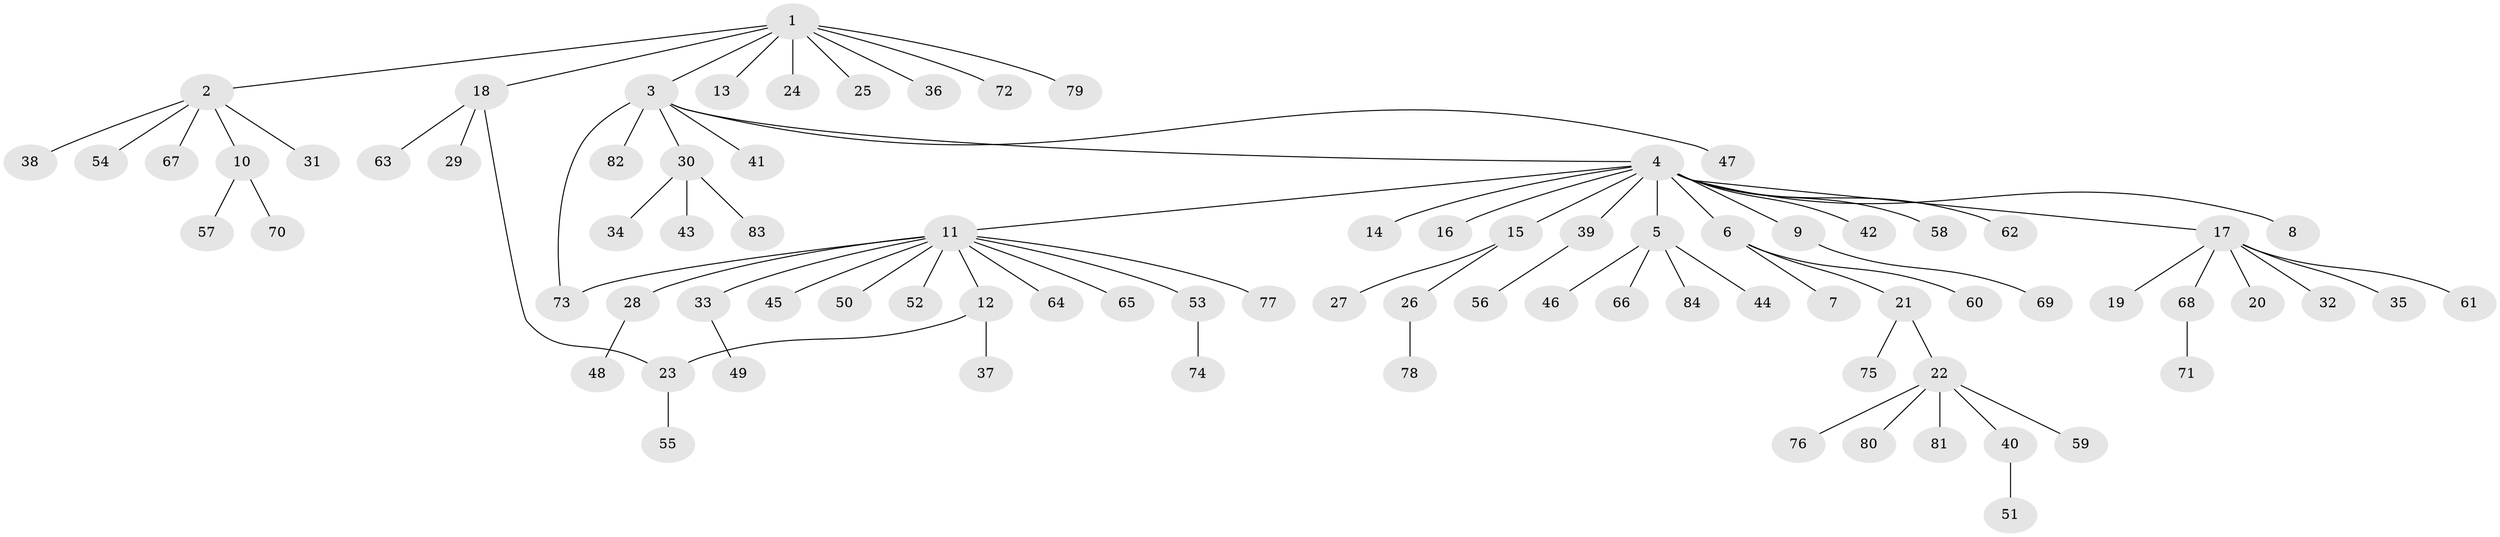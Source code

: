 // Generated by graph-tools (version 1.1) at 2025/01/03/09/25 03:01:48]
// undirected, 84 vertices, 85 edges
graph export_dot {
graph [start="1"]
  node [color=gray90,style=filled];
  1;
  2;
  3;
  4;
  5;
  6;
  7;
  8;
  9;
  10;
  11;
  12;
  13;
  14;
  15;
  16;
  17;
  18;
  19;
  20;
  21;
  22;
  23;
  24;
  25;
  26;
  27;
  28;
  29;
  30;
  31;
  32;
  33;
  34;
  35;
  36;
  37;
  38;
  39;
  40;
  41;
  42;
  43;
  44;
  45;
  46;
  47;
  48;
  49;
  50;
  51;
  52;
  53;
  54;
  55;
  56;
  57;
  58;
  59;
  60;
  61;
  62;
  63;
  64;
  65;
  66;
  67;
  68;
  69;
  70;
  71;
  72;
  73;
  74;
  75;
  76;
  77;
  78;
  79;
  80;
  81;
  82;
  83;
  84;
  1 -- 2;
  1 -- 3;
  1 -- 13;
  1 -- 18;
  1 -- 24;
  1 -- 25;
  1 -- 36;
  1 -- 72;
  1 -- 79;
  2 -- 10;
  2 -- 31;
  2 -- 38;
  2 -- 54;
  2 -- 67;
  3 -- 4;
  3 -- 30;
  3 -- 41;
  3 -- 47;
  3 -- 73;
  3 -- 82;
  4 -- 5;
  4 -- 6;
  4 -- 8;
  4 -- 9;
  4 -- 11;
  4 -- 14;
  4 -- 15;
  4 -- 16;
  4 -- 17;
  4 -- 39;
  4 -- 42;
  4 -- 58;
  4 -- 62;
  5 -- 44;
  5 -- 46;
  5 -- 66;
  5 -- 84;
  6 -- 7;
  6 -- 21;
  6 -- 60;
  9 -- 69;
  10 -- 57;
  10 -- 70;
  11 -- 12;
  11 -- 28;
  11 -- 33;
  11 -- 45;
  11 -- 50;
  11 -- 52;
  11 -- 53;
  11 -- 64;
  11 -- 65;
  11 -- 73;
  11 -- 77;
  12 -- 23;
  12 -- 37;
  15 -- 26;
  15 -- 27;
  17 -- 19;
  17 -- 20;
  17 -- 32;
  17 -- 35;
  17 -- 61;
  17 -- 68;
  18 -- 23;
  18 -- 29;
  18 -- 63;
  21 -- 22;
  21 -- 75;
  22 -- 40;
  22 -- 59;
  22 -- 76;
  22 -- 80;
  22 -- 81;
  23 -- 55;
  26 -- 78;
  28 -- 48;
  30 -- 34;
  30 -- 43;
  30 -- 83;
  33 -- 49;
  39 -- 56;
  40 -- 51;
  53 -- 74;
  68 -- 71;
}
